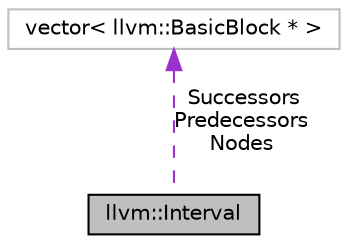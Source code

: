 digraph "llvm::Interval"
{
 // LATEX_PDF_SIZE
  bgcolor="transparent";
  edge [fontname="Helvetica",fontsize="10",labelfontname="Helvetica",labelfontsize="10"];
  node [fontname="Helvetica",fontsize="10",shape=record];
  Node1 [label="llvm::Interval",height=0.2,width=0.4,color="black", fillcolor="grey75", style="filled", fontcolor="black",tooltip="Interval Class - An Interval is a set of nodes defined such that every node in the interval has all o..."];
  Node2 -> Node1 [dir="back",color="darkorchid3",fontsize="10",style="dashed",label=" Successors\nPredecessors\nNodes" ,fontname="Helvetica"];
  Node2 [label="vector\< llvm::BasicBlock * \>",height=0.2,width=0.4,color="grey75",tooltip=" "];
}
